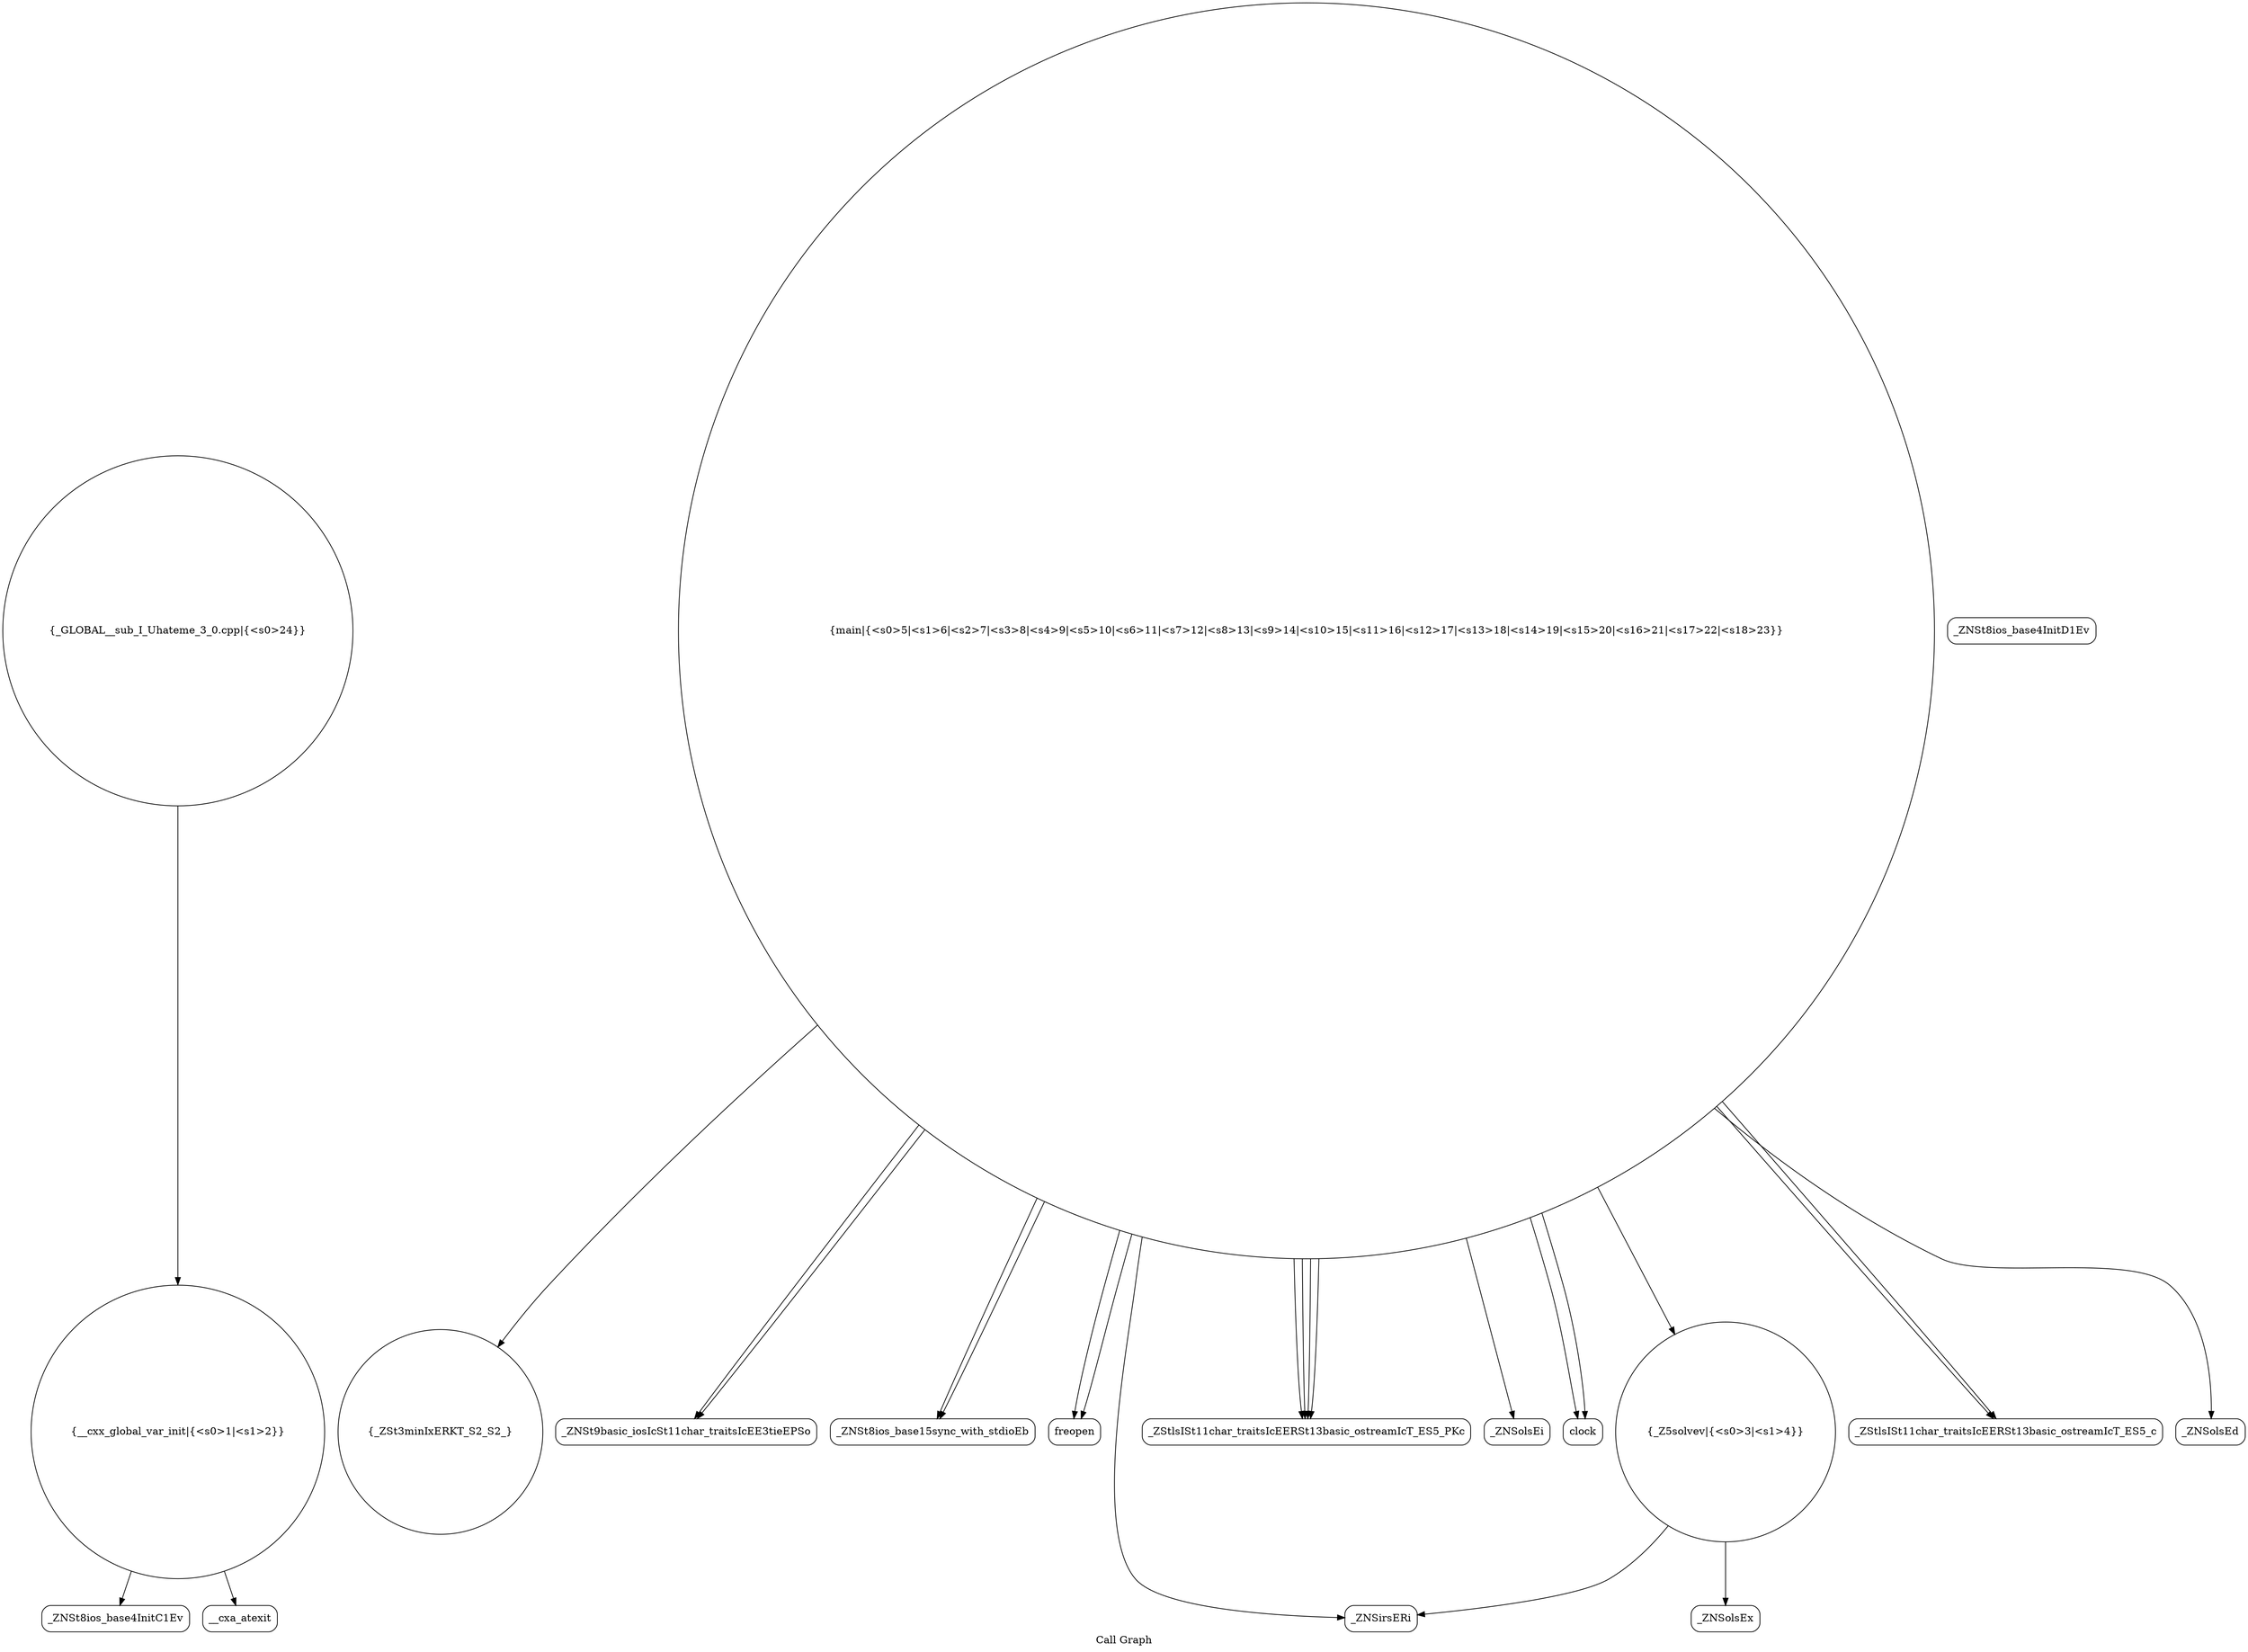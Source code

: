 digraph "Call Graph" {
	label="Call Graph";

	Node0x55a2613081b0 [shape=record,shape=circle,label="{__cxx_global_var_init|{<s0>1|<s1>2}}"];
	Node0x55a2613081b0:s0 -> Node0x55a261308640[color=black];
	Node0x55a2613081b0:s1 -> Node0x55a261308740[color=black];
	Node0x55a261308940 [shape=record,shape=circle,label="{main|{<s0>5|<s1>6|<s2>7|<s3>8|<s4>9|<s5>10|<s6>11|<s7>12|<s8>13|<s9>14|<s10>15|<s11>16|<s12>17|<s13>18|<s14>19|<s15>20|<s16>21|<s17>22|<s18>23}}"];
	Node0x55a261308940:s0 -> Node0x55a2613089c0[color=black];
	Node0x55a261308940:s1 -> Node0x55a261308a40[color=black];
	Node0x55a261308940:s2 -> Node0x55a261308a40[color=black];
	Node0x55a261308940:s3 -> Node0x55a261308ac0[color=black];
	Node0x55a261308940:s4 -> Node0x55a261308ac0[color=black];
	Node0x55a261308940:s5 -> Node0x55a261308b40[color=black];
	Node0x55a261308940:s6 -> Node0x55a261308b40[color=black];
	Node0x55a261308940:s7 -> Node0x55a261308840[color=black];
	Node0x55a261308940:s8 -> Node0x55a261308bc0[color=black];
	Node0x55a261308940:s9 -> Node0x55a261308c40[color=black];
	Node0x55a261308940:s10 -> Node0x55a261308bc0[color=black];
	Node0x55a261308940:s11 -> Node0x55a261308cc0[color=black];
	Node0x55a261308940:s12 -> Node0x55a2613087c0[color=black];
	Node0x55a261308940:s13 -> Node0x55a261308cc0[color=black];
	Node0x55a261308940:s14 -> Node0x55a261308d40[color=black];
	Node0x55a261308940:s15 -> Node0x55a261308bc0[color=black];
	Node0x55a261308940:s16 -> Node0x55a261308dc0[color=black];
	Node0x55a261308940:s17 -> Node0x55a261308bc0[color=black];
	Node0x55a261308940:s18 -> Node0x55a261308d40[color=black];
	Node0x55a261308cc0 [shape=record,shape=Mrecord,label="{clock}"];
	Node0x55a2613086c0 [shape=record,shape=Mrecord,label="{_ZNSt8ios_base4InitD1Ev}"];
	Node0x55a261308a40 [shape=record,shape=Mrecord,label="{_ZNSt9basic_iosIcSt11char_traitsIcEE3tieEPSo}"];
	Node0x55a261308dc0 [shape=record,shape=Mrecord,label="{_ZNSolsEd}"];
	Node0x55a2613087c0 [shape=record,shape=circle,label="{_Z5solvev|{<s0>3|<s1>4}}"];
	Node0x55a2613087c0:s0 -> Node0x55a261308840[color=black];
	Node0x55a2613087c0:s1 -> Node0x55a2613088c0[color=black];
	Node0x55a261308b40 [shape=record,shape=Mrecord,label="{freopen}"];
	Node0x55a2613088c0 [shape=record,shape=Mrecord,label="{_ZNSolsEx}"];
	Node0x55a261308c40 [shape=record,shape=Mrecord,label="{_ZNSolsEi}"];
	Node0x55a261308640 [shape=record,shape=Mrecord,label="{_ZNSt8ios_base4InitC1Ev}"];
	Node0x55a2613089c0 [shape=record,shape=circle,label="{_ZSt3minIxERKT_S2_S2_}"];
	Node0x55a261308d40 [shape=record,shape=Mrecord,label="{_ZStlsISt11char_traitsIcEERSt13basic_ostreamIcT_ES5_c}"];
	Node0x55a261308740 [shape=record,shape=Mrecord,label="{__cxa_atexit}"];
	Node0x55a261308ac0 [shape=record,shape=Mrecord,label="{_ZNSt8ios_base15sync_with_stdioEb}"];
	Node0x55a261308e40 [shape=record,shape=circle,label="{_GLOBAL__sub_I_Uhateme_3_0.cpp|{<s0>24}}"];
	Node0x55a261308e40:s0 -> Node0x55a2613081b0[color=black];
	Node0x55a261308840 [shape=record,shape=Mrecord,label="{_ZNSirsERi}"];
	Node0x55a261308bc0 [shape=record,shape=Mrecord,label="{_ZStlsISt11char_traitsIcEERSt13basic_ostreamIcT_ES5_PKc}"];
}
